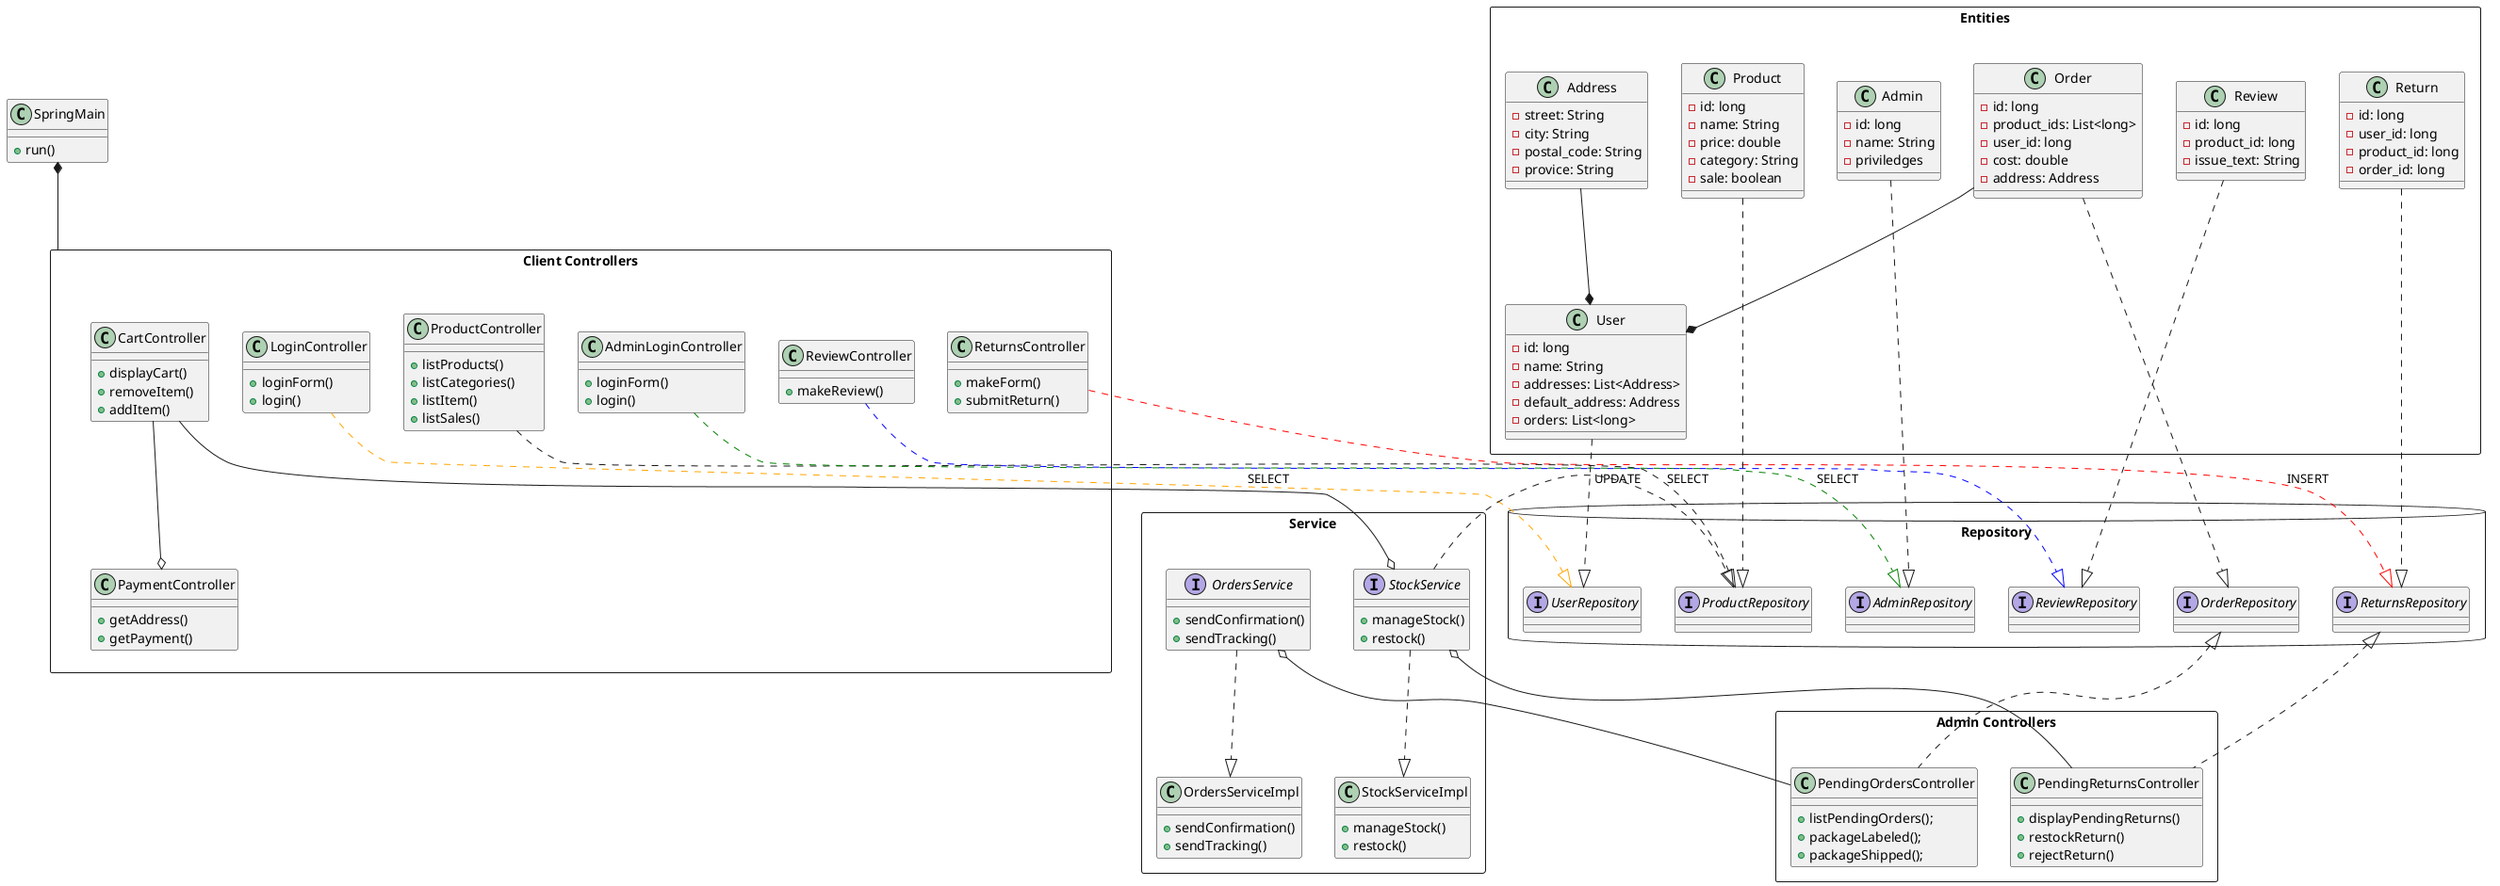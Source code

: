 @startuml
class SpringMain{
        +run()
}

package Entities <<Rectangle>> {
    class Product {
                - id: long
                - name: String
                - price: double
                - category: String
                - sale: boolean
        }

    class Review {
                - id: long
                - product_id: long
                - issue_text: String
        }

    class Order {
                - id: long
                - product_ids: List<long>
                - user_id: long
                - cost: double
                - address: Address
        }

    class User {
                - id: long
                - name: String
                - addresses: List<Address>
                - default_address: Address
                - orders: List<long>
        }

    class Admin {
                - id: long
                - name: String
                - priviledges       
        }

    class Address {
               - street: String
               - city: String
               - postal_code: String
               - provice: String 
        }

    class Return {
                - id: long
                - user_id: long
                - product_id: long
                - order_id: long
        }
}

package Service <<Rectangle>> {
    interface StockService {
                + manageStock()
                + restock()
        }
    interface OrdersService {
             +sendConfirmation()
             +sendTracking()
    }

    class StockServiceImpl {
                + manageStock()
                + restock()
        }
    class OrdersServiceImpl {
             +sendConfirmation()
             +sendTracking()
    }
}

package "Client Controllers" as CC <<Rectangle>> {
    class LoginController {
               +loginForm()
               +login() 
        }

    class AdminLoginController {
               +loginForm()
               +login() 
        }

    class CartController {
                + displayCart()
                + removeItem()
                + addItem()
        }
    class PaymentController {
                + getAddress()
                + getPayment()
        }
    class ProductController{
               + listProducts()
               + listCategories()
               + listItem()
               + listSales()
    }

    class ReviewController{
         + makeReview()
     }

    class ReturnsController {
         + makeForm()
         + submitReturn()
     }
}

package "Admin Controllers" <<Rectangle>> {
    class PendingReturnsController {
                + displayPendingReturns()
                + restockReturn()
                + rejectReturn()
        }

    class PendingOrdersController {
                +listPendingOrders();
                +packageLabeled();
                +packageShipped();
     }
}

package Repository <<Database>> {
    interface ProductRepository{}
    interface ReviewRepository{}
    interface OrderRepository{}
    interface UserRepository{}
    interface AdminRepository{}
    interface ReturnsRepository{}
}


Address --* User
Order --* User

PendingReturnsController .up.|> ReturnsRepository
PendingOrdersController .up.|> OrderRepository
PendingOrdersController --o OrdersService

StockService ..|> StockServiceImpl
OrdersService ..|> OrdersServiceImpl

CartController --o StockService
CartController --o PaymentController

StockService o-- PendingReturnsController

ReviewController .[#blue].|> ReviewRepository
ReturnsController .[#red].|> ReturnsRepository: INSERT
ProductController ..|> ProductRepository: SELECT

AdminLoginController .[#green].|> AdminRepository:  SELECT
LoginController .[#orange].|> UserRepository: SELECT

Order ..|> OrderRepository
User ..|> UserRepository
Admin ..|> AdminRepository
Return ..|> ReturnsRepository
Product ..|> ProductRepository
Review ..|> ReviewRepository

StockService ..|> ProductRepository: UPDATE

SpringMain *-- CC
@enduml
